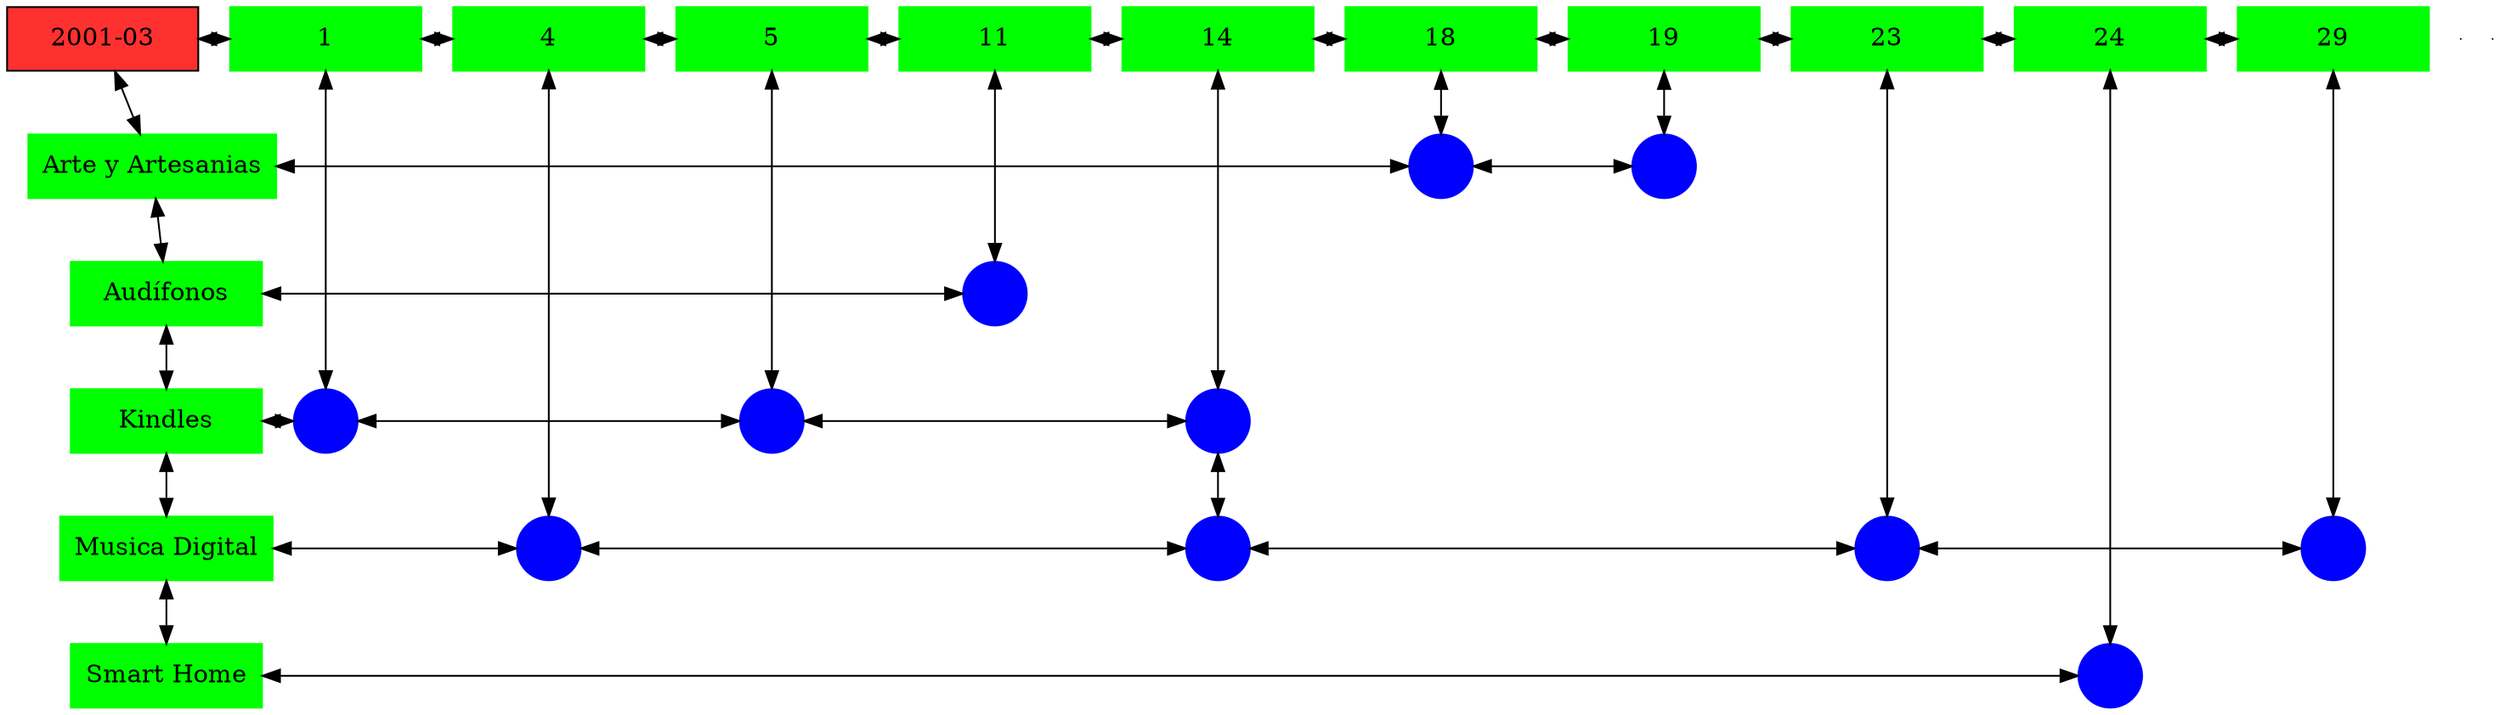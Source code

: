 digraph G{
node[shape="box"];
nodeMt[ label = "2001-03", width = 1.5, style = filled, fillcolor = firebrick1, group = 1 ];
e0[ shape = point, width = 0 ];
e1[ shape = point, width = 0 ];
node0xc00225d6d0[label="1",color=green,style =filled,width = 1.5 group=1];
nodeMt->node0xc00225d6d0[dir="both"];
{rank=same;nodeMt;node0xc00225d6d0;}
node0xc0021ca320[label="4",color=green,style =filled,width = 1.5 group=4];
node0xc00225d6d0->node0xc0021ca320[dir="both"];
{rank=same;node0xc00225d6d0;node0xc0021ca320;}
node0xc002125720[label="5",color=green,style =filled,width = 1.5 group=5];
node0xc0021ca320->node0xc002125720[dir="both"];
{rank=same;node0xc0021ca320;node0xc002125720;}
node0xc0022cc500[label="11",color=green,style =filled,width = 1.5 group=11];
node0xc002125720->node0xc0022cc500[dir="both"];
{rank=same;node0xc002125720;node0xc0022cc500;}
node0xc001ee4230[label="14",color=green,style =filled,width = 1.5 group=14];
node0xc0022cc500->node0xc001ee4230[dir="both"];
{rank=same;node0xc0022cc500;node0xc001ee4230;}
node0xc002222960[label="18",color=green,style =filled,width = 1.5 group=18];
node0xc001ee4230->node0xc002222960[dir="both"];
{rank=same;node0xc001ee4230;node0xc002222960;}
node0xc0022ab270[label="19",color=green,style =filled,width = 1.5 group=19];
node0xc002222960->node0xc0022ab270[dir="both"];
{rank=same;node0xc002222960;node0xc0022ab270;}
node0xc0020b1770[label="23",color=green,style =filled,width = 1.5 group=23];
node0xc0022ab270->node0xc0020b1770[dir="both"];
{rank=same;node0xc0022ab270;node0xc0020b1770;}
node0xc001f5c5a0[label="24",color=green,style =filled,width = 1.5 group=24];
node0xc0020b1770->node0xc001f5c5a0[dir="both"];
{rank=same;node0xc0020b1770;node0xc001f5c5a0;}
node0xc0022e4cd0[label="29",color=green,style =filled,width = 1.5 group=29];
node0xc001f5c5a0->node0xc0022e4cd0[dir="both"];
{rank=same;node0xc001f5c5a0;node0xc0022e4cd0;}
node0xc002222910[label="Arte y Artesanias",color=green,style =filled width = 1.5 group=1];
node0xc002219a00[label="",color=blue,style =filled, width = 0.5 group=18 shape=circle];
node0xc002222910->node0xc002219a00[dir="both"];
{rank=same;node0xc002222910;node0xc002219a00;}
node0xc0022b0500[label="",color=blue,style =filled, width = 0.5 group=19 shape=circle];
node0xc002219a00->node0xc0022b0500[dir="both"];
{rank=same;node0xc0022b0500;node0xc002219a00;}
node0xc0022cc4b0[label="Audífonos",color=green,style =filled width = 1.5 group=1];
node0xc0022c7280[label="",color=blue,style =filled, width = 0.5 group=11 shape=circle];
node0xc0022cc4b0->node0xc0022c7280[dir="both"];
{rank=same;node0xc0022cc4b0;node0xc0022c7280;}
node0xc001ee41e0[label="Kindles",color=green,style =filled width = 1.5 group=1];
node0xc002259880[label="",color=blue,style =filled, width = 0.5 group=1 shape=circle];
node0xc001ee41e0->node0xc002259880[dir="both"];
{rank=same;node0xc001ee41e0;node0xc002259880;}
node0xc00212ad00[label="",color=blue,style =filled, width = 0.5 group=5 shape=circle];
node0xc002259880->node0xc00212ad00[dir="both"];
{rank=same;node0xc00212ad00;node0xc002259880;}
node0xc001ee2180[label="",color=blue,style =filled, width = 0.5 group=14 shape=circle];
node0xc00212ad00->node0xc001ee2180[dir="both"];
{rank=same;node0xc001ee2180;node0xc00212ad00;}
node0xc0020b1720[label="Musica Digital",color=green,style =filled width = 1.5 group=1];
node0xc0021c2d00[label="",color=blue,style =filled, width = 0.5 group=4 shape=circle];
node0xc0020b1720->node0xc0021c2d00[dir="both"];
{rank=same;node0xc0020b1720;node0xc0021c2d00;}
node0xc002304480[label="",color=blue,style =filled, width = 0.5 group=14 shape=circle];
node0xc0021c2d00->node0xc002304480[dir="both"];
{rank=same;node0xc002304480;node0xc0021c2d00;}
node0xc0020a7e80[label="",color=blue,style =filled, width = 0.5 group=23 shape=circle];
node0xc002304480->node0xc0020a7e80[dir="both"];
{rank=same;node0xc0020a7e80;node0xc002304480;}
node0xc0022dd680[label="",color=blue,style =filled, width = 0.5 group=29 shape=circle];
node0xc0020a7e80->node0xc0022dd680[dir="both"];
{rank=same;node0xc0022dd680;node0xc0020a7e80;}
node0xc001f5c550[label="Smart Home",color=green,style =filled width = 1.5 group=1];
node0xc001f5a580[label="",color=blue,style =filled, width = 0.5 group=24 shape=circle];
node0xc001f5c550->node0xc001f5a580[dir="both"];
{rank=same;node0xc001f5c550;node0xc001f5a580;}
node0xc00225d6d0->node0xc002259880[dir="both"];
node0xc0021ca320->node0xc0021c2d00[dir="both"];
node0xc002125720->node0xc00212ad00[dir="both"];
node0xc0022cc500->node0xc0022c7280[dir="both"];
node0xc001ee4230->node0xc001ee2180[dir="both"];
node0xc001ee2180->node0xc002304480[dir="both"];
node0xc002222960->node0xc002219a00[dir="both"];
node0xc0022ab270->node0xc0022b0500[dir="both"];
node0xc0020b1770->node0xc0020a7e80[dir="both"];
node0xc001f5c5a0->node0xc001f5a580[dir="both"];
node0xc0022e4cd0->node0xc0022dd680[dir="both"];
nodeMt->node0xc002222910[dir="both"];
node0xc002222910->node0xc0022cc4b0[dir="both"];
node0xc0022cc4b0->node0xc001ee41e0[dir="both"];
node0xc001ee41e0->node0xc0020b1720[dir="both"];
node0xc0020b1720->node0xc001f5c550[dir="both"];
}
